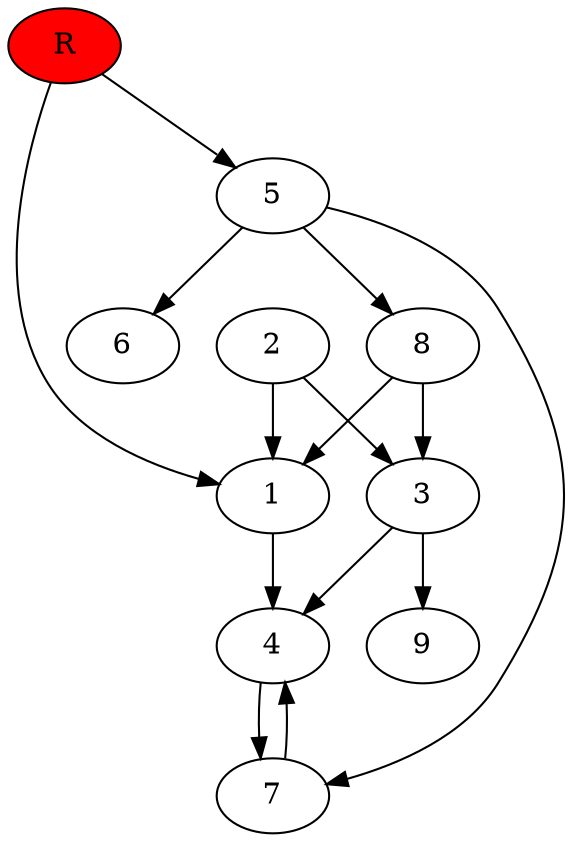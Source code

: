 digraph prb32437 {
	1
	2
	3
	4
	5
	6
	7
	8
	R [fillcolor="#ff0000" style=filled]
	1 -> 4
	2 -> 1
	2 -> 3
	3 -> 4
	3 -> 9
	4 -> 7
	5 -> 6
	5 -> 7
	5 -> 8
	7 -> 4
	8 -> 1
	8 -> 3
	R -> 1
	R -> 5
}
